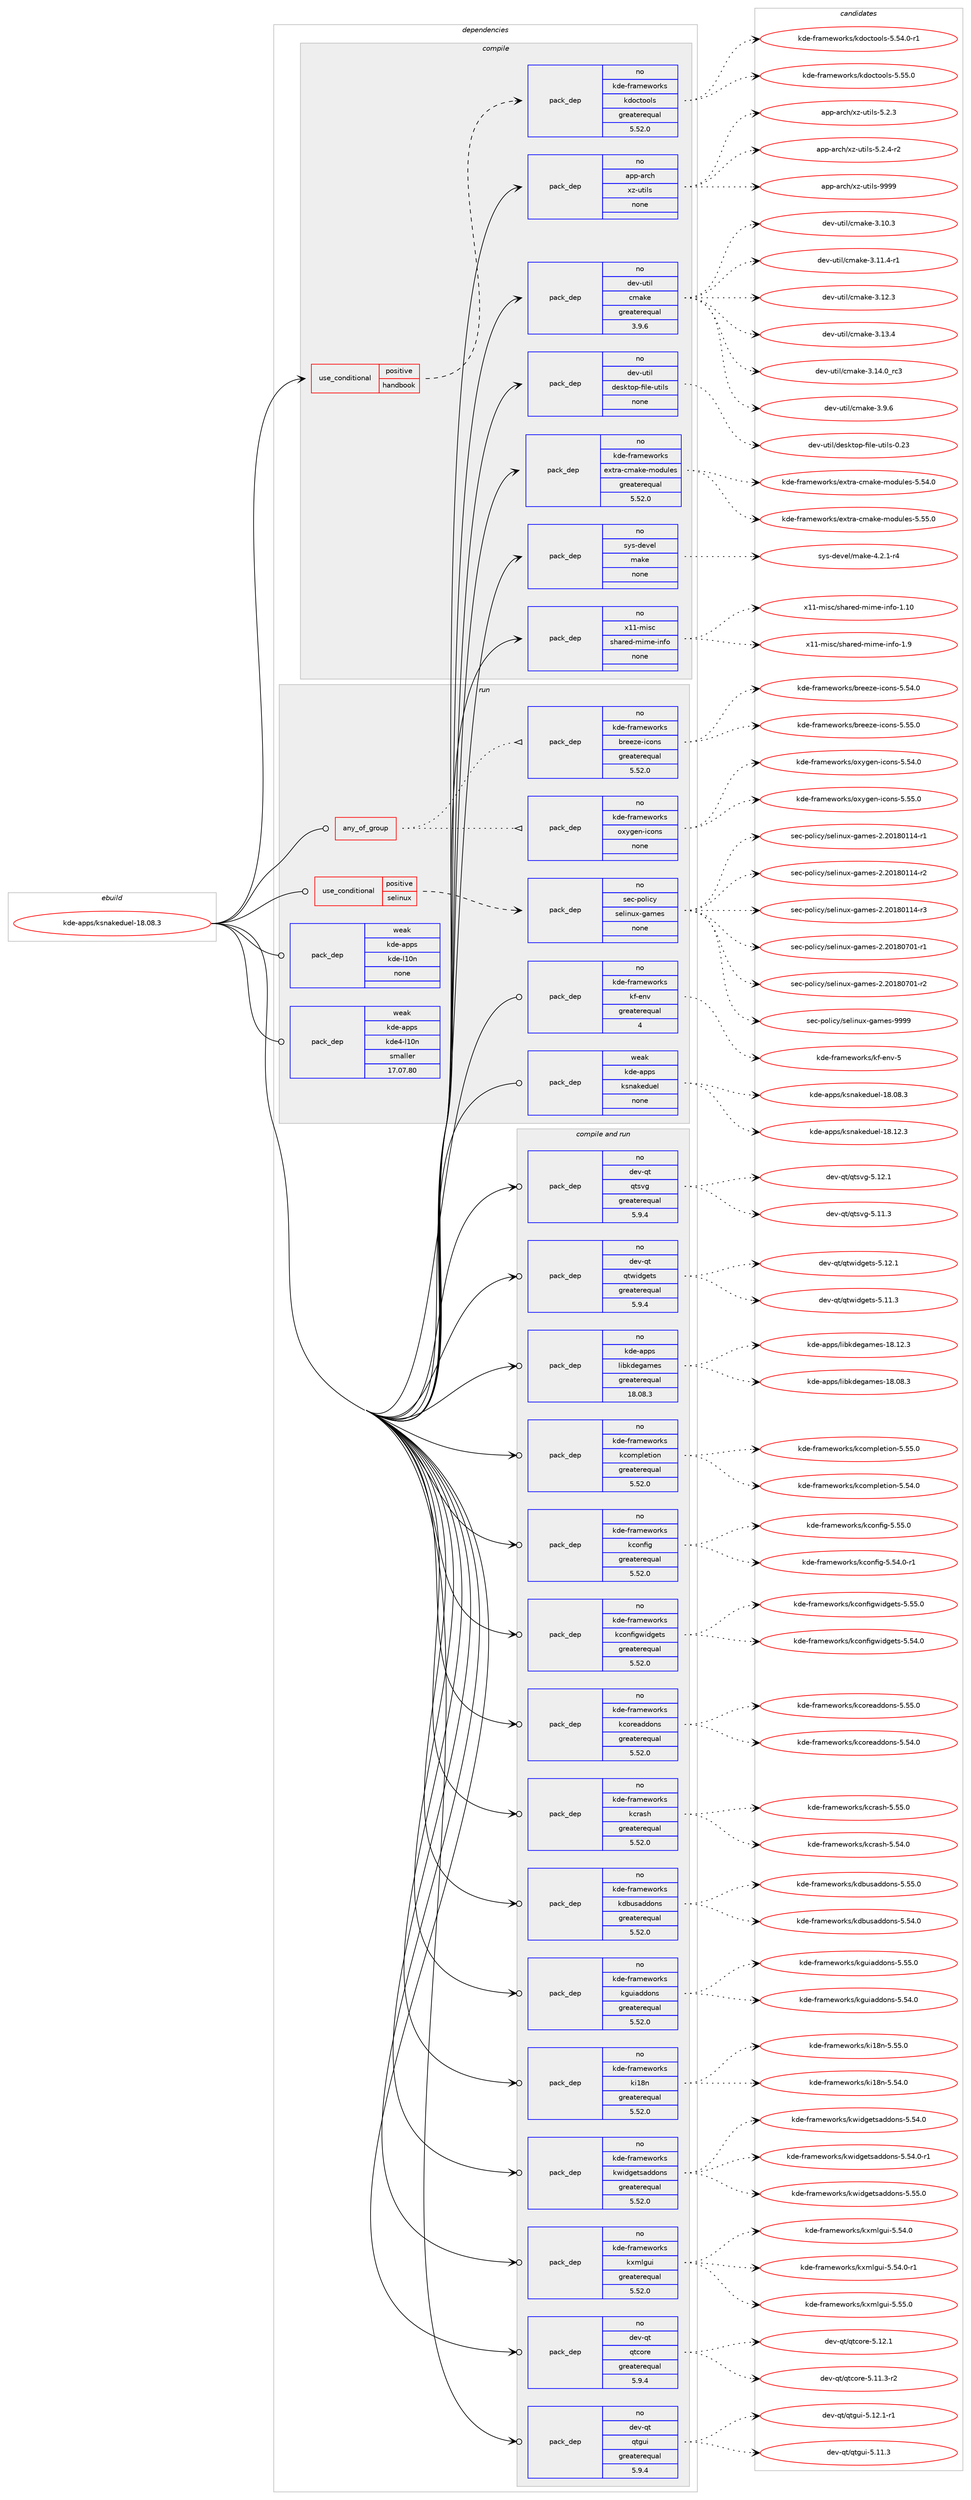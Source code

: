 digraph prolog {

# *************
# Graph options
# *************

newrank=true;
concentrate=true;
compound=true;
graph [rankdir=LR,fontname=Helvetica,fontsize=10,ranksep=1.5];#, ranksep=2.5, nodesep=0.2];
edge  [arrowhead=vee];
node  [fontname=Helvetica,fontsize=10];

# **********
# The ebuild
# **********

subgraph cluster_leftcol {
color=gray;
rank=same;
label=<<i>ebuild</i>>;
id [label="kde-apps/ksnakeduel-18.08.3", color=red, width=4, href="../kde-apps/ksnakeduel-18.08.3.svg"];
}

# ****************
# The dependencies
# ****************

subgraph cluster_midcol {
color=gray;
label=<<i>dependencies</i>>;
subgraph cluster_compile {
fillcolor="#eeeeee";
style=filled;
label=<<i>compile</i>>;
subgraph cond429098 {
dependency1580057 [label=<<TABLE BORDER="0" CELLBORDER="1" CELLSPACING="0" CELLPADDING="4"><TR><TD ROWSPAN="3" CELLPADDING="10">use_conditional</TD></TR><TR><TD>positive</TD></TR><TR><TD>handbook</TD></TR></TABLE>>, shape=none, color=red];
subgraph pack1126361 {
dependency1580058 [label=<<TABLE BORDER="0" CELLBORDER="1" CELLSPACING="0" CELLPADDING="4" WIDTH="220"><TR><TD ROWSPAN="6" CELLPADDING="30">pack_dep</TD></TR><TR><TD WIDTH="110">no</TD></TR><TR><TD>kde-frameworks</TD></TR><TR><TD>kdoctools</TD></TR><TR><TD>greaterequal</TD></TR><TR><TD>5.52.0</TD></TR></TABLE>>, shape=none, color=blue];
}
dependency1580057:e -> dependency1580058:w [weight=20,style="dashed",arrowhead="vee"];
}
id:e -> dependency1580057:w [weight=20,style="solid",arrowhead="vee"];
subgraph pack1126362 {
dependency1580059 [label=<<TABLE BORDER="0" CELLBORDER="1" CELLSPACING="0" CELLPADDING="4" WIDTH="220"><TR><TD ROWSPAN="6" CELLPADDING="30">pack_dep</TD></TR><TR><TD WIDTH="110">no</TD></TR><TR><TD>app-arch</TD></TR><TR><TD>xz-utils</TD></TR><TR><TD>none</TD></TR><TR><TD></TD></TR></TABLE>>, shape=none, color=blue];
}
id:e -> dependency1580059:w [weight=20,style="solid",arrowhead="vee"];
subgraph pack1126363 {
dependency1580060 [label=<<TABLE BORDER="0" CELLBORDER="1" CELLSPACING="0" CELLPADDING="4" WIDTH="220"><TR><TD ROWSPAN="6" CELLPADDING="30">pack_dep</TD></TR><TR><TD WIDTH="110">no</TD></TR><TR><TD>dev-util</TD></TR><TR><TD>cmake</TD></TR><TR><TD>greaterequal</TD></TR><TR><TD>3.9.6</TD></TR></TABLE>>, shape=none, color=blue];
}
id:e -> dependency1580060:w [weight=20,style="solid",arrowhead="vee"];
subgraph pack1126364 {
dependency1580061 [label=<<TABLE BORDER="0" CELLBORDER="1" CELLSPACING="0" CELLPADDING="4" WIDTH="220"><TR><TD ROWSPAN="6" CELLPADDING="30">pack_dep</TD></TR><TR><TD WIDTH="110">no</TD></TR><TR><TD>dev-util</TD></TR><TR><TD>desktop-file-utils</TD></TR><TR><TD>none</TD></TR><TR><TD></TD></TR></TABLE>>, shape=none, color=blue];
}
id:e -> dependency1580061:w [weight=20,style="solid",arrowhead="vee"];
subgraph pack1126365 {
dependency1580062 [label=<<TABLE BORDER="0" CELLBORDER="1" CELLSPACING="0" CELLPADDING="4" WIDTH="220"><TR><TD ROWSPAN="6" CELLPADDING="30">pack_dep</TD></TR><TR><TD WIDTH="110">no</TD></TR><TR><TD>kde-frameworks</TD></TR><TR><TD>extra-cmake-modules</TD></TR><TR><TD>greaterequal</TD></TR><TR><TD>5.52.0</TD></TR></TABLE>>, shape=none, color=blue];
}
id:e -> dependency1580062:w [weight=20,style="solid",arrowhead="vee"];
subgraph pack1126366 {
dependency1580063 [label=<<TABLE BORDER="0" CELLBORDER="1" CELLSPACING="0" CELLPADDING="4" WIDTH="220"><TR><TD ROWSPAN="6" CELLPADDING="30">pack_dep</TD></TR><TR><TD WIDTH="110">no</TD></TR><TR><TD>sys-devel</TD></TR><TR><TD>make</TD></TR><TR><TD>none</TD></TR><TR><TD></TD></TR></TABLE>>, shape=none, color=blue];
}
id:e -> dependency1580063:w [weight=20,style="solid",arrowhead="vee"];
subgraph pack1126367 {
dependency1580064 [label=<<TABLE BORDER="0" CELLBORDER="1" CELLSPACING="0" CELLPADDING="4" WIDTH="220"><TR><TD ROWSPAN="6" CELLPADDING="30">pack_dep</TD></TR><TR><TD WIDTH="110">no</TD></TR><TR><TD>x11-misc</TD></TR><TR><TD>shared-mime-info</TD></TR><TR><TD>none</TD></TR><TR><TD></TD></TR></TABLE>>, shape=none, color=blue];
}
id:e -> dependency1580064:w [weight=20,style="solid",arrowhead="vee"];
}
subgraph cluster_compileandrun {
fillcolor="#eeeeee";
style=filled;
label=<<i>compile and run</i>>;
subgraph pack1126368 {
dependency1580065 [label=<<TABLE BORDER="0" CELLBORDER="1" CELLSPACING="0" CELLPADDING="4" WIDTH="220"><TR><TD ROWSPAN="6" CELLPADDING="30">pack_dep</TD></TR><TR><TD WIDTH="110">no</TD></TR><TR><TD>dev-qt</TD></TR><TR><TD>qtcore</TD></TR><TR><TD>greaterequal</TD></TR><TR><TD>5.9.4</TD></TR></TABLE>>, shape=none, color=blue];
}
id:e -> dependency1580065:w [weight=20,style="solid",arrowhead="odotvee"];
subgraph pack1126369 {
dependency1580066 [label=<<TABLE BORDER="0" CELLBORDER="1" CELLSPACING="0" CELLPADDING="4" WIDTH="220"><TR><TD ROWSPAN="6" CELLPADDING="30">pack_dep</TD></TR><TR><TD WIDTH="110">no</TD></TR><TR><TD>dev-qt</TD></TR><TR><TD>qtgui</TD></TR><TR><TD>greaterequal</TD></TR><TR><TD>5.9.4</TD></TR></TABLE>>, shape=none, color=blue];
}
id:e -> dependency1580066:w [weight=20,style="solid",arrowhead="odotvee"];
subgraph pack1126370 {
dependency1580067 [label=<<TABLE BORDER="0" CELLBORDER="1" CELLSPACING="0" CELLPADDING="4" WIDTH="220"><TR><TD ROWSPAN="6" CELLPADDING="30">pack_dep</TD></TR><TR><TD WIDTH="110">no</TD></TR><TR><TD>dev-qt</TD></TR><TR><TD>qtsvg</TD></TR><TR><TD>greaterequal</TD></TR><TR><TD>5.9.4</TD></TR></TABLE>>, shape=none, color=blue];
}
id:e -> dependency1580067:w [weight=20,style="solid",arrowhead="odotvee"];
subgraph pack1126371 {
dependency1580068 [label=<<TABLE BORDER="0" CELLBORDER="1" CELLSPACING="0" CELLPADDING="4" WIDTH="220"><TR><TD ROWSPAN="6" CELLPADDING="30">pack_dep</TD></TR><TR><TD WIDTH="110">no</TD></TR><TR><TD>dev-qt</TD></TR><TR><TD>qtwidgets</TD></TR><TR><TD>greaterequal</TD></TR><TR><TD>5.9.4</TD></TR></TABLE>>, shape=none, color=blue];
}
id:e -> dependency1580068:w [weight=20,style="solid",arrowhead="odotvee"];
subgraph pack1126372 {
dependency1580069 [label=<<TABLE BORDER="0" CELLBORDER="1" CELLSPACING="0" CELLPADDING="4" WIDTH="220"><TR><TD ROWSPAN="6" CELLPADDING="30">pack_dep</TD></TR><TR><TD WIDTH="110">no</TD></TR><TR><TD>kde-apps</TD></TR><TR><TD>libkdegames</TD></TR><TR><TD>greaterequal</TD></TR><TR><TD>18.08.3</TD></TR></TABLE>>, shape=none, color=blue];
}
id:e -> dependency1580069:w [weight=20,style="solid",arrowhead="odotvee"];
subgraph pack1126373 {
dependency1580070 [label=<<TABLE BORDER="0" CELLBORDER="1" CELLSPACING="0" CELLPADDING="4" WIDTH="220"><TR><TD ROWSPAN="6" CELLPADDING="30">pack_dep</TD></TR><TR><TD WIDTH="110">no</TD></TR><TR><TD>kde-frameworks</TD></TR><TR><TD>kcompletion</TD></TR><TR><TD>greaterequal</TD></TR><TR><TD>5.52.0</TD></TR></TABLE>>, shape=none, color=blue];
}
id:e -> dependency1580070:w [weight=20,style="solid",arrowhead="odotvee"];
subgraph pack1126374 {
dependency1580071 [label=<<TABLE BORDER="0" CELLBORDER="1" CELLSPACING="0" CELLPADDING="4" WIDTH="220"><TR><TD ROWSPAN="6" CELLPADDING="30">pack_dep</TD></TR><TR><TD WIDTH="110">no</TD></TR><TR><TD>kde-frameworks</TD></TR><TR><TD>kconfig</TD></TR><TR><TD>greaterequal</TD></TR><TR><TD>5.52.0</TD></TR></TABLE>>, shape=none, color=blue];
}
id:e -> dependency1580071:w [weight=20,style="solid",arrowhead="odotvee"];
subgraph pack1126375 {
dependency1580072 [label=<<TABLE BORDER="0" CELLBORDER="1" CELLSPACING="0" CELLPADDING="4" WIDTH="220"><TR><TD ROWSPAN="6" CELLPADDING="30">pack_dep</TD></TR><TR><TD WIDTH="110">no</TD></TR><TR><TD>kde-frameworks</TD></TR><TR><TD>kconfigwidgets</TD></TR><TR><TD>greaterequal</TD></TR><TR><TD>5.52.0</TD></TR></TABLE>>, shape=none, color=blue];
}
id:e -> dependency1580072:w [weight=20,style="solid",arrowhead="odotvee"];
subgraph pack1126376 {
dependency1580073 [label=<<TABLE BORDER="0" CELLBORDER="1" CELLSPACING="0" CELLPADDING="4" WIDTH="220"><TR><TD ROWSPAN="6" CELLPADDING="30">pack_dep</TD></TR><TR><TD WIDTH="110">no</TD></TR><TR><TD>kde-frameworks</TD></TR><TR><TD>kcoreaddons</TD></TR><TR><TD>greaterequal</TD></TR><TR><TD>5.52.0</TD></TR></TABLE>>, shape=none, color=blue];
}
id:e -> dependency1580073:w [weight=20,style="solid",arrowhead="odotvee"];
subgraph pack1126377 {
dependency1580074 [label=<<TABLE BORDER="0" CELLBORDER="1" CELLSPACING="0" CELLPADDING="4" WIDTH="220"><TR><TD ROWSPAN="6" CELLPADDING="30">pack_dep</TD></TR><TR><TD WIDTH="110">no</TD></TR><TR><TD>kde-frameworks</TD></TR><TR><TD>kcrash</TD></TR><TR><TD>greaterequal</TD></TR><TR><TD>5.52.0</TD></TR></TABLE>>, shape=none, color=blue];
}
id:e -> dependency1580074:w [weight=20,style="solid",arrowhead="odotvee"];
subgraph pack1126378 {
dependency1580075 [label=<<TABLE BORDER="0" CELLBORDER="1" CELLSPACING="0" CELLPADDING="4" WIDTH="220"><TR><TD ROWSPAN="6" CELLPADDING="30">pack_dep</TD></TR><TR><TD WIDTH="110">no</TD></TR><TR><TD>kde-frameworks</TD></TR><TR><TD>kdbusaddons</TD></TR><TR><TD>greaterequal</TD></TR><TR><TD>5.52.0</TD></TR></TABLE>>, shape=none, color=blue];
}
id:e -> dependency1580075:w [weight=20,style="solid",arrowhead="odotvee"];
subgraph pack1126379 {
dependency1580076 [label=<<TABLE BORDER="0" CELLBORDER="1" CELLSPACING="0" CELLPADDING="4" WIDTH="220"><TR><TD ROWSPAN="6" CELLPADDING="30">pack_dep</TD></TR><TR><TD WIDTH="110">no</TD></TR><TR><TD>kde-frameworks</TD></TR><TR><TD>kguiaddons</TD></TR><TR><TD>greaterequal</TD></TR><TR><TD>5.52.0</TD></TR></TABLE>>, shape=none, color=blue];
}
id:e -> dependency1580076:w [weight=20,style="solid",arrowhead="odotvee"];
subgraph pack1126380 {
dependency1580077 [label=<<TABLE BORDER="0" CELLBORDER="1" CELLSPACING="0" CELLPADDING="4" WIDTH="220"><TR><TD ROWSPAN="6" CELLPADDING="30">pack_dep</TD></TR><TR><TD WIDTH="110">no</TD></TR><TR><TD>kde-frameworks</TD></TR><TR><TD>ki18n</TD></TR><TR><TD>greaterequal</TD></TR><TR><TD>5.52.0</TD></TR></TABLE>>, shape=none, color=blue];
}
id:e -> dependency1580077:w [weight=20,style="solid",arrowhead="odotvee"];
subgraph pack1126381 {
dependency1580078 [label=<<TABLE BORDER="0" CELLBORDER="1" CELLSPACING="0" CELLPADDING="4" WIDTH="220"><TR><TD ROWSPAN="6" CELLPADDING="30">pack_dep</TD></TR><TR><TD WIDTH="110">no</TD></TR><TR><TD>kde-frameworks</TD></TR><TR><TD>kwidgetsaddons</TD></TR><TR><TD>greaterequal</TD></TR><TR><TD>5.52.0</TD></TR></TABLE>>, shape=none, color=blue];
}
id:e -> dependency1580078:w [weight=20,style="solid",arrowhead="odotvee"];
subgraph pack1126382 {
dependency1580079 [label=<<TABLE BORDER="0" CELLBORDER="1" CELLSPACING="0" CELLPADDING="4" WIDTH="220"><TR><TD ROWSPAN="6" CELLPADDING="30">pack_dep</TD></TR><TR><TD WIDTH="110">no</TD></TR><TR><TD>kde-frameworks</TD></TR><TR><TD>kxmlgui</TD></TR><TR><TD>greaterequal</TD></TR><TR><TD>5.52.0</TD></TR></TABLE>>, shape=none, color=blue];
}
id:e -> dependency1580079:w [weight=20,style="solid",arrowhead="odotvee"];
}
subgraph cluster_run {
fillcolor="#eeeeee";
style=filled;
label=<<i>run</i>>;
subgraph any23959 {
dependency1580080 [label=<<TABLE BORDER="0" CELLBORDER="1" CELLSPACING="0" CELLPADDING="4"><TR><TD CELLPADDING="10">any_of_group</TD></TR></TABLE>>, shape=none, color=red];subgraph pack1126383 {
dependency1580081 [label=<<TABLE BORDER="0" CELLBORDER="1" CELLSPACING="0" CELLPADDING="4" WIDTH="220"><TR><TD ROWSPAN="6" CELLPADDING="30">pack_dep</TD></TR><TR><TD WIDTH="110">no</TD></TR><TR><TD>kde-frameworks</TD></TR><TR><TD>breeze-icons</TD></TR><TR><TD>greaterequal</TD></TR><TR><TD>5.52.0</TD></TR></TABLE>>, shape=none, color=blue];
}
dependency1580080:e -> dependency1580081:w [weight=20,style="dotted",arrowhead="oinv"];
subgraph pack1126384 {
dependency1580082 [label=<<TABLE BORDER="0" CELLBORDER="1" CELLSPACING="0" CELLPADDING="4" WIDTH="220"><TR><TD ROWSPAN="6" CELLPADDING="30">pack_dep</TD></TR><TR><TD WIDTH="110">no</TD></TR><TR><TD>kde-frameworks</TD></TR><TR><TD>oxygen-icons</TD></TR><TR><TD>none</TD></TR><TR><TD></TD></TR></TABLE>>, shape=none, color=blue];
}
dependency1580080:e -> dependency1580082:w [weight=20,style="dotted",arrowhead="oinv"];
}
id:e -> dependency1580080:w [weight=20,style="solid",arrowhead="odot"];
subgraph cond429099 {
dependency1580083 [label=<<TABLE BORDER="0" CELLBORDER="1" CELLSPACING="0" CELLPADDING="4"><TR><TD ROWSPAN="3" CELLPADDING="10">use_conditional</TD></TR><TR><TD>positive</TD></TR><TR><TD>selinux</TD></TR></TABLE>>, shape=none, color=red];
subgraph pack1126385 {
dependency1580084 [label=<<TABLE BORDER="0" CELLBORDER="1" CELLSPACING="0" CELLPADDING="4" WIDTH="220"><TR><TD ROWSPAN="6" CELLPADDING="30">pack_dep</TD></TR><TR><TD WIDTH="110">no</TD></TR><TR><TD>sec-policy</TD></TR><TR><TD>selinux-games</TD></TR><TR><TD>none</TD></TR><TR><TD></TD></TR></TABLE>>, shape=none, color=blue];
}
dependency1580083:e -> dependency1580084:w [weight=20,style="dashed",arrowhead="vee"];
}
id:e -> dependency1580083:w [weight=20,style="solid",arrowhead="odot"];
subgraph pack1126386 {
dependency1580085 [label=<<TABLE BORDER="0" CELLBORDER="1" CELLSPACING="0" CELLPADDING="4" WIDTH="220"><TR><TD ROWSPAN="6" CELLPADDING="30">pack_dep</TD></TR><TR><TD WIDTH="110">no</TD></TR><TR><TD>kde-frameworks</TD></TR><TR><TD>kf-env</TD></TR><TR><TD>greaterequal</TD></TR><TR><TD>4</TD></TR></TABLE>>, shape=none, color=blue];
}
id:e -> dependency1580085:w [weight=20,style="solid",arrowhead="odot"];
subgraph pack1126387 {
dependency1580086 [label=<<TABLE BORDER="0" CELLBORDER="1" CELLSPACING="0" CELLPADDING="4" WIDTH="220"><TR><TD ROWSPAN="6" CELLPADDING="30">pack_dep</TD></TR><TR><TD WIDTH="110">weak</TD></TR><TR><TD>kde-apps</TD></TR><TR><TD>kde-l10n</TD></TR><TR><TD>none</TD></TR><TR><TD></TD></TR></TABLE>>, shape=none, color=blue];
}
id:e -> dependency1580086:w [weight=20,style="solid",arrowhead="odot"];
subgraph pack1126388 {
dependency1580087 [label=<<TABLE BORDER="0" CELLBORDER="1" CELLSPACING="0" CELLPADDING="4" WIDTH="220"><TR><TD ROWSPAN="6" CELLPADDING="30">pack_dep</TD></TR><TR><TD WIDTH="110">weak</TD></TR><TR><TD>kde-apps</TD></TR><TR><TD>kde4-l10n</TD></TR><TR><TD>smaller</TD></TR><TR><TD>17.07.80</TD></TR></TABLE>>, shape=none, color=blue];
}
id:e -> dependency1580087:w [weight=20,style="solid",arrowhead="odot"];
subgraph pack1126389 {
dependency1580088 [label=<<TABLE BORDER="0" CELLBORDER="1" CELLSPACING="0" CELLPADDING="4" WIDTH="220"><TR><TD ROWSPAN="6" CELLPADDING="30">pack_dep</TD></TR><TR><TD WIDTH="110">weak</TD></TR><TR><TD>kde-apps</TD></TR><TR><TD>ksnakeduel</TD></TR><TR><TD>none</TD></TR><TR><TD></TD></TR></TABLE>>, shape=none, color=blue];
}
id:e -> dependency1580088:w [weight=20,style="solid",arrowhead="odot"];
}
}

# **************
# The candidates
# **************

subgraph cluster_choices {
rank=same;
color=gray;
label=<<i>candidates</i>>;

subgraph choice1126361 {
color=black;
nodesep=1;
choice10710010145102114971091011191111141071154710710011199116111111108115455346535246484511449 [label="kde-frameworks/kdoctools-5.54.0-r1", color=red, width=4,href="../kde-frameworks/kdoctools-5.54.0-r1.svg"];
choice1071001014510211497109101119111114107115471071001119911611111110811545534653534648 [label="kde-frameworks/kdoctools-5.55.0", color=red, width=4,href="../kde-frameworks/kdoctools-5.55.0.svg"];
dependency1580058:e -> choice10710010145102114971091011191111141071154710710011199116111111108115455346535246484511449:w [style=dotted,weight="100"];
dependency1580058:e -> choice1071001014510211497109101119111114107115471071001119911611111110811545534653534648:w [style=dotted,weight="100"];
}
subgraph choice1126362 {
color=black;
nodesep=1;
choice971121124597114991044712012245117116105108115455346504651 [label="app-arch/xz-utils-5.2.3", color=red, width=4,href="../app-arch/xz-utils-5.2.3.svg"];
choice9711211245971149910447120122451171161051081154553465046524511450 [label="app-arch/xz-utils-5.2.4-r2", color=red, width=4,href="../app-arch/xz-utils-5.2.4-r2.svg"];
choice9711211245971149910447120122451171161051081154557575757 [label="app-arch/xz-utils-9999", color=red, width=4,href="../app-arch/xz-utils-9999.svg"];
dependency1580059:e -> choice971121124597114991044712012245117116105108115455346504651:w [style=dotted,weight="100"];
dependency1580059:e -> choice9711211245971149910447120122451171161051081154553465046524511450:w [style=dotted,weight="100"];
dependency1580059:e -> choice9711211245971149910447120122451171161051081154557575757:w [style=dotted,weight="100"];
}
subgraph choice1126363 {
color=black;
nodesep=1;
choice1001011184511711610510847991099710710145514649484651 [label="dev-util/cmake-3.10.3", color=red, width=4,href="../dev-util/cmake-3.10.3.svg"];
choice10010111845117116105108479910997107101455146494946524511449 [label="dev-util/cmake-3.11.4-r1", color=red, width=4,href="../dev-util/cmake-3.11.4-r1.svg"];
choice1001011184511711610510847991099710710145514649504651 [label="dev-util/cmake-3.12.3", color=red, width=4,href="../dev-util/cmake-3.12.3.svg"];
choice1001011184511711610510847991099710710145514649514652 [label="dev-util/cmake-3.13.4", color=red, width=4,href="../dev-util/cmake-3.13.4.svg"];
choice1001011184511711610510847991099710710145514649524648951149951 [label="dev-util/cmake-3.14.0_rc3", color=red, width=4,href="../dev-util/cmake-3.14.0_rc3.svg"];
choice10010111845117116105108479910997107101455146574654 [label="dev-util/cmake-3.9.6", color=red, width=4,href="../dev-util/cmake-3.9.6.svg"];
dependency1580060:e -> choice1001011184511711610510847991099710710145514649484651:w [style=dotted,weight="100"];
dependency1580060:e -> choice10010111845117116105108479910997107101455146494946524511449:w [style=dotted,weight="100"];
dependency1580060:e -> choice1001011184511711610510847991099710710145514649504651:w [style=dotted,weight="100"];
dependency1580060:e -> choice1001011184511711610510847991099710710145514649514652:w [style=dotted,weight="100"];
dependency1580060:e -> choice1001011184511711610510847991099710710145514649524648951149951:w [style=dotted,weight="100"];
dependency1580060:e -> choice10010111845117116105108479910997107101455146574654:w [style=dotted,weight="100"];
}
subgraph choice1126364 {
color=black;
nodesep=1;
choice100101118451171161051084710010111510711611111245102105108101451171161051081154548465051 [label="dev-util/desktop-file-utils-0.23", color=red, width=4,href="../dev-util/desktop-file-utils-0.23.svg"];
dependency1580061:e -> choice100101118451171161051084710010111510711611111245102105108101451171161051081154548465051:w [style=dotted,weight="100"];
}
subgraph choice1126365 {
color=black;
nodesep=1;
choice107100101451021149710910111911111410711547101120116114974599109971071014510911110011710810111545534653524648 [label="kde-frameworks/extra-cmake-modules-5.54.0", color=red, width=4,href="../kde-frameworks/extra-cmake-modules-5.54.0.svg"];
choice107100101451021149710910111911111410711547101120116114974599109971071014510911110011710810111545534653534648 [label="kde-frameworks/extra-cmake-modules-5.55.0", color=red, width=4,href="../kde-frameworks/extra-cmake-modules-5.55.0.svg"];
dependency1580062:e -> choice107100101451021149710910111911111410711547101120116114974599109971071014510911110011710810111545534653524648:w [style=dotted,weight="100"];
dependency1580062:e -> choice107100101451021149710910111911111410711547101120116114974599109971071014510911110011710810111545534653534648:w [style=dotted,weight="100"];
}
subgraph choice1126366 {
color=black;
nodesep=1;
choice1151211154510010111810110847109971071014552465046494511452 [label="sys-devel/make-4.2.1-r4", color=red, width=4,href="../sys-devel/make-4.2.1-r4.svg"];
dependency1580063:e -> choice1151211154510010111810110847109971071014552465046494511452:w [style=dotted,weight="100"];
}
subgraph choice1126367 {
color=black;
nodesep=1;
choice12049494510910511599471151049711410110045109105109101451051101021114549464948 [label="x11-misc/shared-mime-info-1.10", color=red, width=4,href="../x11-misc/shared-mime-info-1.10.svg"];
choice120494945109105115994711510497114101100451091051091014510511010211145494657 [label="x11-misc/shared-mime-info-1.9", color=red, width=4,href="../x11-misc/shared-mime-info-1.9.svg"];
dependency1580064:e -> choice12049494510910511599471151049711410110045109105109101451051101021114549464948:w [style=dotted,weight="100"];
dependency1580064:e -> choice120494945109105115994711510497114101100451091051091014510511010211145494657:w [style=dotted,weight="100"];
}
subgraph choice1126368 {
color=black;
nodesep=1;
choice100101118451131164711311699111114101455346494946514511450 [label="dev-qt/qtcore-5.11.3-r2", color=red, width=4,href="../dev-qt/qtcore-5.11.3-r2.svg"];
choice10010111845113116471131169911111410145534649504649 [label="dev-qt/qtcore-5.12.1", color=red, width=4,href="../dev-qt/qtcore-5.12.1.svg"];
dependency1580065:e -> choice100101118451131164711311699111114101455346494946514511450:w [style=dotted,weight="100"];
dependency1580065:e -> choice10010111845113116471131169911111410145534649504649:w [style=dotted,weight="100"];
}
subgraph choice1126369 {
color=black;
nodesep=1;
choice100101118451131164711311610311710545534649494651 [label="dev-qt/qtgui-5.11.3", color=red, width=4,href="../dev-qt/qtgui-5.11.3.svg"];
choice1001011184511311647113116103117105455346495046494511449 [label="dev-qt/qtgui-5.12.1-r1", color=red, width=4,href="../dev-qt/qtgui-5.12.1-r1.svg"];
dependency1580066:e -> choice100101118451131164711311610311710545534649494651:w [style=dotted,weight="100"];
dependency1580066:e -> choice1001011184511311647113116103117105455346495046494511449:w [style=dotted,weight="100"];
}
subgraph choice1126370 {
color=black;
nodesep=1;
choice100101118451131164711311611511810345534649494651 [label="dev-qt/qtsvg-5.11.3", color=red, width=4,href="../dev-qt/qtsvg-5.11.3.svg"];
choice100101118451131164711311611511810345534649504649 [label="dev-qt/qtsvg-5.12.1", color=red, width=4,href="../dev-qt/qtsvg-5.12.1.svg"];
dependency1580067:e -> choice100101118451131164711311611511810345534649494651:w [style=dotted,weight="100"];
dependency1580067:e -> choice100101118451131164711311611511810345534649504649:w [style=dotted,weight="100"];
}
subgraph choice1126371 {
color=black;
nodesep=1;
choice100101118451131164711311611910510010310111611545534649494651 [label="dev-qt/qtwidgets-5.11.3", color=red, width=4,href="../dev-qt/qtwidgets-5.11.3.svg"];
choice100101118451131164711311611910510010310111611545534649504649 [label="dev-qt/qtwidgets-5.12.1", color=red, width=4,href="../dev-qt/qtwidgets-5.12.1.svg"];
dependency1580068:e -> choice100101118451131164711311611910510010310111611545534649494651:w [style=dotted,weight="100"];
dependency1580068:e -> choice100101118451131164711311611910510010310111611545534649504649:w [style=dotted,weight="100"];
}
subgraph choice1126372 {
color=black;
nodesep=1;
choice10710010145971121121154710810598107100101103971091011154549564648564651 [label="kde-apps/libkdegames-18.08.3", color=red, width=4,href="../kde-apps/libkdegames-18.08.3.svg"];
choice10710010145971121121154710810598107100101103971091011154549564649504651 [label="kde-apps/libkdegames-18.12.3", color=red, width=4,href="../kde-apps/libkdegames-18.12.3.svg"];
dependency1580069:e -> choice10710010145971121121154710810598107100101103971091011154549564648564651:w [style=dotted,weight="100"];
dependency1580069:e -> choice10710010145971121121154710810598107100101103971091011154549564649504651:w [style=dotted,weight="100"];
}
subgraph choice1126373 {
color=black;
nodesep=1;
choice1071001014510211497109101119111114107115471079911110911210810111610511111045534653524648 [label="kde-frameworks/kcompletion-5.54.0", color=red, width=4,href="../kde-frameworks/kcompletion-5.54.0.svg"];
choice1071001014510211497109101119111114107115471079911110911210810111610511111045534653534648 [label="kde-frameworks/kcompletion-5.55.0", color=red, width=4,href="../kde-frameworks/kcompletion-5.55.0.svg"];
dependency1580070:e -> choice1071001014510211497109101119111114107115471079911110911210810111610511111045534653524648:w [style=dotted,weight="100"];
dependency1580070:e -> choice1071001014510211497109101119111114107115471079911110911210810111610511111045534653534648:w [style=dotted,weight="100"];
}
subgraph choice1126374 {
color=black;
nodesep=1;
choice10710010145102114971091011191111141071154710799111110102105103455346535246484511449 [label="kde-frameworks/kconfig-5.54.0-r1", color=red, width=4,href="../kde-frameworks/kconfig-5.54.0-r1.svg"];
choice1071001014510211497109101119111114107115471079911111010210510345534653534648 [label="kde-frameworks/kconfig-5.55.0", color=red, width=4,href="../kde-frameworks/kconfig-5.55.0.svg"];
dependency1580071:e -> choice10710010145102114971091011191111141071154710799111110102105103455346535246484511449:w [style=dotted,weight="100"];
dependency1580071:e -> choice1071001014510211497109101119111114107115471079911111010210510345534653534648:w [style=dotted,weight="100"];
}
subgraph choice1126375 {
color=black;
nodesep=1;
choice1071001014510211497109101119111114107115471079911111010210510311910510010310111611545534653524648 [label="kde-frameworks/kconfigwidgets-5.54.0", color=red, width=4,href="../kde-frameworks/kconfigwidgets-5.54.0.svg"];
choice1071001014510211497109101119111114107115471079911111010210510311910510010310111611545534653534648 [label="kde-frameworks/kconfigwidgets-5.55.0", color=red, width=4,href="../kde-frameworks/kconfigwidgets-5.55.0.svg"];
dependency1580072:e -> choice1071001014510211497109101119111114107115471079911111010210510311910510010310111611545534653524648:w [style=dotted,weight="100"];
dependency1580072:e -> choice1071001014510211497109101119111114107115471079911111010210510311910510010310111611545534653534648:w [style=dotted,weight="100"];
}
subgraph choice1126376 {
color=black;
nodesep=1;
choice107100101451021149710910111911111410711547107991111141019710010011111011545534653524648 [label="kde-frameworks/kcoreaddons-5.54.0", color=red, width=4,href="../kde-frameworks/kcoreaddons-5.54.0.svg"];
choice107100101451021149710910111911111410711547107991111141019710010011111011545534653534648 [label="kde-frameworks/kcoreaddons-5.55.0", color=red, width=4,href="../kde-frameworks/kcoreaddons-5.55.0.svg"];
dependency1580073:e -> choice107100101451021149710910111911111410711547107991111141019710010011111011545534653524648:w [style=dotted,weight="100"];
dependency1580073:e -> choice107100101451021149710910111911111410711547107991111141019710010011111011545534653534648:w [style=dotted,weight="100"];
}
subgraph choice1126377 {
color=black;
nodesep=1;
choice107100101451021149710910111911111410711547107991149711510445534653524648 [label="kde-frameworks/kcrash-5.54.0", color=red, width=4,href="../kde-frameworks/kcrash-5.54.0.svg"];
choice107100101451021149710910111911111410711547107991149711510445534653534648 [label="kde-frameworks/kcrash-5.55.0", color=red, width=4,href="../kde-frameworks/kcrash-5.55.0.svg"];
dependency1580074:e -> choice107100101451021149710910111911111410711547107991149711510445534653524648:w [style=dotted,weight="100"];
dependency1580074:e -> choice107100101451021149710910111911111410711547107991149711510445534653534648:w [style=dotted,weight="100"];
}
subgraph choice1126378 {
color=black;
nodesep=1;
choice107100101451021149710910111911111410711547107100981171159710010011111011545534653524648 [label="kde-frameworks/kdbusaddons-5.54.0", color=red, width=4,href="../kde-frameworks/kdbusaddons-5.54.0.svg"];
choice107100101451021149710910111911111410711547107100981171159710010011111011545534653534648 [label="kde-frameworks/kdbusaddons-5.55.0", color=red, width=4,href="../kde-frameworks/kdbusaddons-5.55.0.svg"];
dependency1580075:e -> choice107100101451021149710910111911111410711547107100981171159710010011111011545534653524648:w [style=dotted,weight="100"];
dependency1580075:e -> choice107100101451021149710910111911111410711547107100981171159710010011111011545534653534648:w [style=dotted,weight="100"];
}
subgraph choice1126379 {
color=black;
nodesep=1;
choice1071001014510211497109101119111114107115471071031171059710010011111011545534653524648 [label="kde-frameworks/kguiaddons-5.54.0", color=red, width=4,href="../kde-frameworks/kguiaddons-5.54.0.svg"];
choice1071001014510211497109101119111114107115471071031171059710010011111011545534653534648 [label="kde-frameworks/kguiaddons-5.55.0", color=red, width=4,href="../kde-frameworks/kguiaddons-5.55.0.svg"];
dependency1580076:e -> choice1071001014510211497109101119111114107115471071031171059710010011111011545534653524648:w [style=dotted,weight="100"];
dependency1580076:e -> choice1071001014510211497109101119111114107115471071031171059710010011111011545534653534648:w [style=dotted,weight="100"];
}
subgraph choice1126380 {
color=black;
nodesep=1;
choice107100101451021149710910111911111410711547107105495611045534653524648 [label="kde-frameworks/ki18n-5.54.0", color=red, width=4,href="../kde-frameworks/ki18n-5.54.0.svg"];
choice107100101451021149710910111911111410711547107105495611045534653534648 [label="kde-frameworks/ki18n-5.55.0", color=red, width=4,href="../kde-frameworks/ki18n-5.55.0.svg"];
dependency1580077:e -> choice107100101451021149710910111911111410711547107105495611045534653524648:w [style=dotted,weight="100"];
dependency1580077:e -> choice107100101451021149710910111911111410711547107105495611045534653534648:w [style=dotted,weight="100"];
}
subgraph choice1126381 {
color=black;
nodesep=1;
choice1071001014510211497109101119111114107115471071191051001031011161159710010011111011545534653524648 [label="kde-frameworks/kwidgetsaddons-5.54.0", color=red, width=4,href="../kde-frameworks/kwidgetsaddons-5.54.0.svg"];
choice10710010145102114971091011191111141071154710711910510010310111611597100100111110115455346535246484511449 [label="kde-frameworks/kwidgetsaddons-5.54.0-r1", color=red, width=4,href="../kde-frameworks/kwidgetsaddons-5.54.0-r1.svg"];
choice1071001014510211497109101119111114107115471071191051001031011161159710010011111011545534653534648 [label="kde-frameworks/kwidgetsaddons-5.55.0", color=red, width=4,href="../kde-frameworks/kwidgetsaddons-5.55.0.svg"];
dependency1580078:e -> choice1071001014510211497109101119111114107115471071191051001031011161159710010011111011545534653524648:w [style=dotted,weight="100"];
dependency1580078:e -> choice10710010145102114971091011191111141071154710711910510010310111611597100100111110115455346535246484511449:w [style=dotted,weight="100"];
dependency1580078:e -> choice1071001014510211497109101119111114107115471071191051001031011161159710010011111011545534653534648:w [style=dotted,weight="100"];
}
subgraph choice1126382 {
color=black;
nodesep=1;
choice10710010145102114971091011191111141071154710712010910810311710545534653524648 [label="kde-frameworks/kxmlgui-5.54.0", color=red, width=4,href="../kde-frameworks/kxmlgui-5.54.0.svg"];
choice107100101451021149710910111911111410711547107120109108103117105455346535246484511449 [label="kde-frameworks/kxmlgui-5.54.0-r1", color=red, width=4,href="../kde-frameworks/kxmlgui-5.54.0-r1.svg"];
choice10710010145102114971091011191111141071154710712010910810311710545534653534648 [label="kde-frameworks/kxmlgui-5.55.0", color=red, width=4,href="../kde-frameworks/kxmlgui-5.55.0.svg"];
dependency1580079:e -> choice10710010145102114971091011191111141071154710712010910810311710545534653524648:w [style=dotted,weight="100"];
dependency1580079:e -> choice107100101451021149710910111911111410711547107120109108103117105455346535246484511449:w [style=dotted,weight="100"];
dependency1580079:e -> choice10710010145102114971091011191111141071154710712010910810311710545534653534648:w [style=dotted,weight="100"];
}
subgraph choice1126383 {
color=black;
nodesep=1;
choice10710010145102114971091011191111141071154798114101101122101451059911111011545534653524648 [label="kde-frameworks/breeze-icons-5.54.0", color=red, width=4,href="../kde-frameworks/breeze-icons-5.54.0.svg"];
choice10710010145102114971091011191111141071154798114101101122101451059911111011545534653534648 [label="kde-frameworks/breeze-icons-5.55.0", color=red, width=4,href="../kde-frameworks/breeze-icons-5.55.0.svg"];
dependency1580081:e -> choice10710010145102114971091011191111141071154798114101101122101451059911111011545534653524648:w [style=dotted,weight="100"];
dependency1580081:e -> choice10710010145102114971091011191111141071154798114101101122101451059911111011545534653534648:w [style=dotted,weight="100"];
}
subgraph choice1126384 {
color=black;
nodesep=1;
choice107100101451021149710910111911111410711547111120121103101110451059911111011545534653524648 [label="kde-frameworks/oxygen-icons-5.54.0", color=red, width=4,href="../kde-frameworks/oxygen-icons-5.54.0.svg"];
choice107100101451021149710910111911111410711547111120121103101110451059911111011545534653534648 [label="kde-frameworks/oxygen-icons-5.55.0", color=red, width=4,href="../kde-frameworks/oxygen-icons-5.55.0.svg"];
dependency1580082:e -> choice107100101451021149710910111911111410711547111120121103101110451059911111011545534653524648:w [style=dotted,weight="100"];
dependency1580082:e -> choice107100101451021149710910111911111410711547111120121103101110451059911111011545534653534648:w [style=dotted,weight="100"];
}
subgraph choice1126385 {
color=black;
nodesep=1;
choice11510199451121111081059912147115101108105110117120451039710910111545504650484956484949524511449 [label="sec-policy/selinux-games-2.20180114-r1", color=red, width=4,href="../sec-policy/selinux-games-2.20180114-r1.svg"];
choice11510199451121111081059912147115101108105110117120451039710910111545504650484956484949524511450 [label="sec-policy/selinux-games-2.20180114-r2", color=red, width=4,href="../sec-policy/selinux-games-2.20180114-r2.svg"];
choice11510199451121111081059912147115101108105110117120451039710910111545504650484956484949524511451 [label="sec-policy/selinux-games-2.20180114-r3", color=red, width=4,href="../sec-policy/selinux-games-2.20180114-r3.svg"];
choice11510199451121111081059912147115101108105110117120451039710910111545504650484956485548494511449 [label="sec-policy/selinux-games-2.20180701-r1", color=red, width=4,href="../sec-policy/selinux-games-2.20180701-r1.svg"];
choice11510199451121111081059912147115101108105110117120451039710910111545504650484956485548494511450 [label="sec-policy/selinux-games-2.20180701-r2", color=red, width=4,href="../sec-policy/selinux-games-2.20180701-r2.svg"];
choice1151019945112111108105991214711510110810511011712045103971091011154557575757 [label="sec-policy/selinux-games-9999", color=red, width=4,href="../sec-policy/selinux-games-9999.svg"];
dependency1580084:e -> choice11510199451121111081059912147115101108105110117120451039710910111545504650484956484949524511449:w [style=dotted,weight="100"];
dependency1580084:e -> choice11510199451121111081059912147115101108105110117120451039710910111545504650484956484949524511450:w [style=dotted,weight="100"];
dependency1580084:e -> choice11510199451121111081059912147115101108105110117120451039710910111545504650484956484949524511451:w [style=dotted,weight="100"];
dependency1580084:e -> choice11510199451121111081059912147115101108105110117120451039710910111545504650484956485548494511449:w [style=dotted,weight="100"];
dependency1580084:e -> choice11510199451121111081059912147115101108105110117120451039710910111545504650484956485548494511450:w [style=dotted,weight="100"];
dependency1580084:e -> choice1151019945112111108105991214711510110810511011712045103971091011154557575757:w [style=dotted,weight="100"];
}
subgraph choice1126386 {
color=black;
nodesep=1;
choice107100101451021149710910111911111410711547107102451011101184553 [label="kde-frameworks/kf-env-5", color=red, width=4,href="../kde-frameworks/kf-env-5.svg"];
dependency1580085:e -> choice107100101451021149710910111911111410711547107102451011101184553:w [style=dotted,weight="100"];
}
subgraph choice1126387 {
color=black;
nodesep=1;
}
subgraph choice1126388 {
color=black;
nodesep=1;
}
subgraph choice1126389 {
color=black;
nodesep=1;
choice107100101459711211211547107115110971071011001171011084549564648564651 [label="kde-apps/ksnakeduel-18.08.3", color=red, width=4,href="../kde-apps/ksnakeduel-18.08.3.svg"];
choice107100101459711211211547107115110971071011001171011084549564649504651 [label="kde-apps/ksnakeduel-18.12.3", color=red, width=4,href="../kde-apps/ksnakeduel-18.12.3.svg"];
dependency1580088:e -> choice107100101459711211211547107115110971071011001171011084549564648564651:w [style=dotted,weight="100"];
dependency1580088:e -> choice107100101459711211211547107115110971071011001171011084549564649504651:w [style=dotted,weight="100"];
}
}

}
